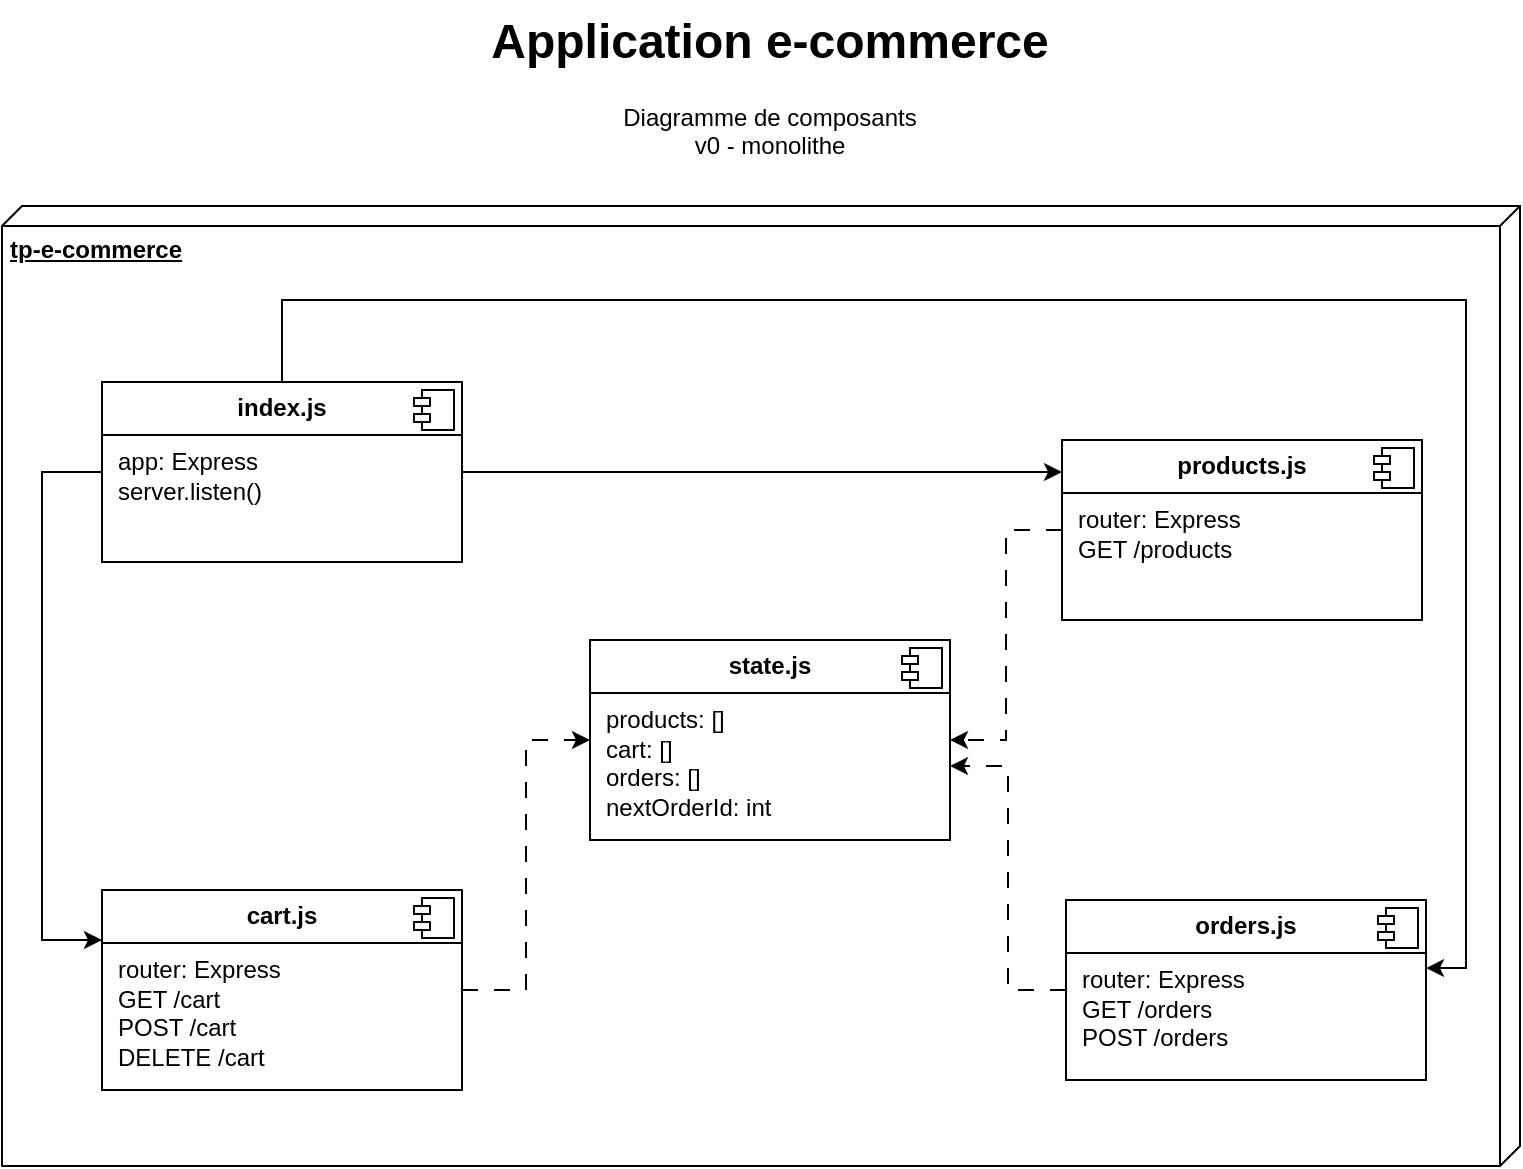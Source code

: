 <mxfile version="28.0.6">
  <diagram name="Page-1" id="TvULyZxkr06eamoJTDBu">
    <mxGraphModel dx="1426" dy="859" grid="1" gridSize="10" guides="1" tooltips="1" connect="1" arrows="1" fold="1" page="1" pageScale="1" pageWidth="827" pageHeight="1169" math="0" shadow="0">
      <root>
        <mxCell id="0" />
        <mxCell id="1" parent="0" />
        <mxCell id="pZgpplsts9IiIXEKkK7a-12" value="&lt;b&gt;tp-e-commerce&lt;/b&gt;" style="verticalAlign=top;align=left;spacingTop=8;spacingLeft=2;spacingRight=12;shape=cube;size=10;direction=south;fontStyle=4;html=1;whiteSpace=wrap;" vertex="1" parent="1">
          <mxGeometry x="30" y="123" width="759" height="480" as="geometry" />
        </mxCell>
        <mxCell id="pZgpplsts9IiIXEKkK7a-1" value="&lt;h1 style=&quot;margin-top: 0px;&quot;&gt;Application e-commerce&lt;/h1&gt;&lt;p&gt;Diagramme de composants&lt;br&gt;v0 - monolithe&lt;/p&gt;" style="text;html=1;whiteSpace=wrap;overflow=hidden;rounded=0;align=center;" vertex="1" parent="1">
          <mxGeometry x="266" y="20" width="296" height="120" as="geometry" />
        </mxCell>
        <mxCell id="pZgpplsts9IiIXEKkK7a-16" style="edgeStyle=orthogonalEdgeStyle;rounded=0;orthogonalLoop=1;jettySize=auto;html=1;" edge="1" parent="1" source="pZgpplsts9IiIXEKkK7a-2">
          <mxGeometry relative="1" as="geometry">
            <mxPoint x="560" y="256" as="targetPoint" />
          </mxGeometry>
        </mxCell>
        <mxCell id="pZgpplsts9IiIXEKkK7a-17" style="edgeStyle=orthogonalEdgeStyle;rounded=0;orthogonalLoop=1;jettySize=auto;html=1;entryX=0;entryY=0.25;entryDx=0;entryDy=0;exitX=0;exitY=0.5;exitDx=0;exitDy=0;" edge="1" parent="1" source="pZgpplsts9IiIXEKkK7a-2" target="pZgpplsts9IiIXEKkK7a-6">
          <mxGeometry relative="1" as="geometry">
            <Array as="points">
              <mxPoint x="50" y="256" />
              <mxPoint x="50" y="490" />
            </Array>
          </mxGeometry>
        </mxCell>
        <mxCell id="pZgpplsts9IiIXEKkK7a-2" value="&lt;p style=&quot;margin:0px;margin-top:6px;text-align:center;&quot;&gt;&lt;b&gt;index.js&lt;/b&gt;&lt;/p&gt;&lt;hr size=&quot;1&quot; style=&quot;border-style:solid;&quot;&gt;&lt;p style=&quot;margin:0px;margin-left:8px;&quot;&gt;app: Express&lt;br&gt;server.listen()&lt;/p&gt;" style="align=left;overflow=fill;html=1;dropTarget=0;whiteSpace=wrap;" vertex="1" parent="1">
          <mxGeometry x="80" y="211" width="180" height="90" as="geometry" />
        </mxCell>
        <mxCell id="pZgpplsts9IiIXEKkK7a-3" value="" style="shape=component;jettyWidth=8;jettyHeight=4;" vertex="1" parent="pZgpplsts9IiIXEKkK7a-2">
          <mxGeometry x="1" width="20" height="20" relative="1" as="geometry">
            <mxPoint x="-24" y="4" as="offset" />
          </mxGeometry>
        </mxCell>
        <mxCell id="pZgpplsts9IiIXEKkK7a-13" style="edgeStyle=orthogonalEdgeStyle;rounded=0;orthogonalLoop=1;jettySize=auto;html=1;entryX=1;entryY=0.5;entryDx=0;entryDy=0;dashed=1;dashPattern=8 8;" edge="1" parent="1" source="pZgpplsts9IiIXEKkK7a-4" target="pZgpplsts9IiIXEKkK7a-10">
          <mxGeometry relative="1" as="geometry" />
        </mxCell>
        <mxCell id="pZgpplsts9IiIXEKkK7a-4" value="&lt;p style=&quot;margin:0px;margin-top:6px;text-align:center;&quot;&gt;&lt;b&gt;products.js&lt;/b&gt;&lt;/p&gt;&lt;hr size=&quot;1&quot; style=&quot;border-style:solid;&quot;&gt;&lt;p style=&quot;margin:0px;margin-left:8px;&quot;&gt;router: Express&lt;br&gt;GET /products&lt;/p&gt;" style="align=left;overflow=fill;html=1;dropTarget=0;whiteSpace=wrap;" vertex="1" parent="1">
          <mxGeometry x="560" y="240" width="180" height="90" as="geometry" />
        </mxCell>
        <mxCell id="pZgpplsts9IiIXEKkK7a-5" value="" style="shape=component;jettyWidth=8;jettyHeight=4;" vertex="1" parent="pZgpplsts9IiIXEKkK7a-4">
          <mxGeometry x="1" width="20" height="20" relative="1" as="geometry">
            <mxPoint x="-24" y="4" as="offset" />
          </mxGeometry>
        </mxCell>
        <mxCell id="pZgpplsts9IiIXEKkK7a-15" style="edgeStyle=orthogonalEdgeStyle;rounded=0;orthogonalLoop=1;jettySize=auto;html=1;entryX=0;entryY=0.5;entryDx=0;entryDy=0;dashed=1;dashPattern=8 8;" edge="1" parent="1" source="pZgpplsts9IiIXEKkK7a-6" target="pZgpplsts9IiIXEKkK7a-10">
          <mxGeometry relative="1" as="geometry" />
        </mxCell>
        <mxCell id="pZgpplsts9IiIXEKkK7a-6" value="&lt;p style=&quot;margin:0px;margin-top:6px;text-align:center;&quot;&gt;&lt;b&gt;cart.js&lt;/b&gt;&lt;/p&gt;&lt;hr size=&quot;1&quot; style=&quot;border-style:solid;&quot;&gt;&lt;p style=&quot;margin:0px;margin-left:8px;&quot;&gt;router: Express&lt;br&gt;GET /cart&lt;/p&gt;&lt;p style=&quot;margin:0px;margin-left:8px;&quot;&gt;POST /cart&lt;/p&gt;&lt;p style=&quot;margin:0px;margin-left:8px;&quot;&gt;DELETE /cart&lt;/p&gt;" style="align=left;overflow=fill;html=1;dropTarget=0;whiteSpace=wrap;" vertex="1" parent="1">
          <mxGeometry x="80" y="465" width="180" height="100" as="geometry" />
        </mxCell>
        <mxCell id="pZgpplsts9IiIXEKkK7a-7" value="" style="shape=component;jettyWidth=8;jettyHeight=4;" vertex="1" parent="pZgpplsts9IiIXEKkK7a-6">
          <mxGeometry x="1" width="20" height="20" relative="1" as="geometry">
            <mxPoint x="-24" y="4" as="offset" />
          </mxGeometry>
        </mxCell>
        <mxCell id="pZgpplsts9IiIXEKkK7a-8" value="&lt;p style=&quot;margin:0px;margin-top:6px;text-align:center;&quot;&gt;&lt;b&gt;orders.js&lt;/b&gt;&lt;/p&gt;&lt;hr size=&quot;1&quot; style=&quot;border-style:solid;&quot;&gt;&lt;p style=&quot;margin:0px;margin-left:8px;&quot;&gt;router: Express&lt;br&gt;GET /orders&lt;/p&gt;&lt;p style=&quot;margin:0px;margin-left:8px;&quot;&gt;POST /orders&lt;/p&gt;" style="align=left;overflow=fill;html=1;dropTarget=0;whiteSpace=wrap;" vertex="1" parent="1">
          <mxGeometry x="562" y="470" width="180" height="90" as="geometry" />
        </mxCell>
        <mxCell id="pZgpplsts9IiIXEKkK7a-9" value="" style="shape=component;jettyWidth=8;jettyHeight=4;" vertex="1" parent="pZgpplsts9IiIXEKkK7a-8">
          <mxGeometry x="1" width="20" height="20" relative="1" as="geometry">
            <mxPoint x="-24" y="4" as="offset" />
          </mxGeometry>
        </mxCell>
        <mxCell id="pZgpplsts9IiIXEKkK7a-10" value="&lt;p style=&quot;margin:0px;margin-top:6px;text-align:center;&quot;&gt;&lt;b&gt;state.js&lt;/b&gt;&lt;/p&gt;&lt;hr size=&quot;1&quot; style=&quot;border-style:solid;&quot;&gt;&lt;p style=&quot;margin:0px;margin-left:8px;&quot;&gt;products: []&lt;/p&gt;&lt;p style=&quot;margin:0px;margin-left:8px;&quot;&gt;cart: []&lt;/p&gt;&lt;p style=&quot;margin:0px;margin-left:8px;&quot;&gt;orders: []&lt;/p&gt;&lt;p style=&quot;margin:0px;margin-left:8px;&quot;&gt;nextOrderId: int&lt;/p&gt;" style="align=left;overflow=fill;html=1;dropTarget=0;whiteSpace=wrap;" vertex="1" parent="1">
          <mxGeometry x="324" y="340" width="180" height="100" as="geometry" />
        </mxCell>
        <mxCell id="pZgpplsts9IiIXEKkK7a-11" value="" style="shape=component;jettyWidth=8;jettyHeight=4;" vertex="1" parent="pZgpplsts9IiIXEKkK7a-10">
          <mxGeometry x="1" width="20" height="20" relative="1" as="geometry">
            <mxPoint x="-24" y="4" as="offset" />
          </mxGeometry>
        </mxCell>
        <mxCell id="pZgpplsts9IiIXEKkK7a-14" style="edgeStyle=orthogonalEdgeStyle;rounded=0;orthogonalLoop=1;jettySize=auto;html=1;entryX=1;entryY=0.63;entryDx=0;entryDy=0;entryPerimeter=0;dashed=1;dashPattern=8 8;" edge="1" parent="1" source="pZgpplsts9IiIXEKkK7a-8" target="pZgpplsts9IiIXEKkK7a-10">
          <mxGeometry relative="1" as="geometry" />
        </mxCell>
        <mxCell id="pZgpplsts9IiIXEKkK7a-18" style="edgeStyle=orthogonalEdgeStyle;rounded=0;orthogonalLoop=1;jettySize=auto;html=1;entryX=1;entryY=0.378;entryDx=0;entryDy=0;entryPerimeter=0;" edge="1" parent="1" source="pZgpplsts9IiIXEKkK7a-2" target="pZgpplsts9IiIXEKkK7a-8">
          <mxGeometry relative="1" as="geometry">
            <Array as="points">
              <mxPoint x="170" y="170" />
              <mxPoint x="762" y="170" />
              <mxPoint x="762" y="504" />
            </Array>
          </mxGeometry>
        </mxCell>
      </root>
    </mxGraphModel>
  </diagram>
</mxfile>
